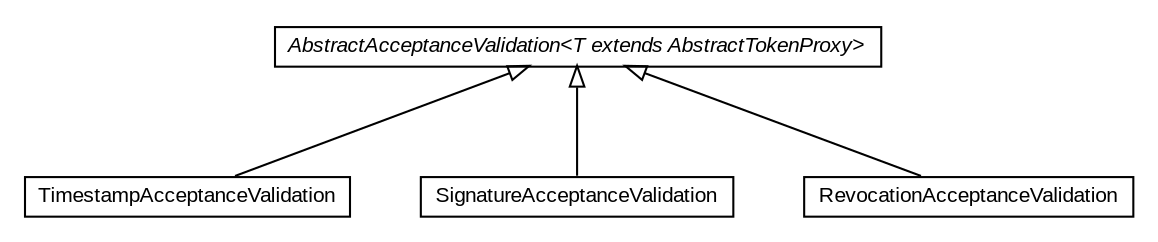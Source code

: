 #!/usr/local/bin/dot
#
# Class diagram 
# Generated by UMLGraph version R5_6-24-gf6e263 (http://www.umlgraph.org/)
#

digraph G {
	edge [fontname="arial",fontsize=10,labelfontname="arial",labelfontsize=10];
	node [fontname="arial",fontsize=10,shape=plaintext];
	nodesep=0.25;
	ranksep=0.5;
	// eu.europa.esig.dss.validation.process.bbb.sav.TimestampAcceptanceValidation
	c30407 [label=<<table title="eu.europa.esig.dss.validation.process.bbb.sav.TimestampAcceptanceValidation" border="0" cellborder="1" cellspacing="0" cellpadding="2" port="p" href="./TimestampAcceptanceValidation.html">
		<tr><td><table border="0" cellspacing="0" cellpadding="1">
<tr><td align="center" balign="center"> TimestampAcceptanceValidation </td></tr>
		</table></td></tr>
		</table>>, URL="./TimestampAcceptanceValidation.html", fontname="arial", fontcolor="black", fontsize=10.0];
	// eu.europa.esig.dss.validation.process.bbb.sav.SignatureAcceptanceValidation
	c30408 [label=<<table title="eu.europa.esig.dss.validation.process.bbb.sav.SignatureAcceptanceValidation" border="0" cellborder="1" cellspacing="0" cellpadding="2" port="p" href="./SignatureAcceptanceValidation.html">
		<tr><td><table border="0" cellspacing="0" cellpadding="1">
<tr><td align="center" balign="center"> SignatureAcceptanceValidation </td></tr>
		</table></td></tr>
		</table>>, URL="./SignatureAcceptanceValidation.html", fontname="arial", fontcolor="black", fontsize=10.0];
	// eu.europa.esig.dss.validation.process.bbb.sav.RevocationAcceptanceValidation
	c30409 [label=<<table title="eu.europa.esig.dss.validation.process.bbb.sav.RevocationAcceptanceValidation" border="0" cellborder="1" cellspacing="0" cellpadding="2" port="p" href="./RevocationAcceptanceValidation.html">
		<tr><td><table border="0" cellspacing="0" cellpadding="1">
<tr><td align="center" balign="center"> RevocationAcceptanceValidation </td></tr>
		</table></td></tr>
		</table>>, URL="./RevocationAcceptanceValidation.html", fontname="arial", fontcolor="black", fontsize=10.0];
	// eu.europa.esig.dss.validation.process.bbb.sav.AbstractAcceptanceValidation<T extends eu.europa.esig.dss.validation.reports.wrapper.AbstractTokenProxy>
	c30410 [label=<<table title="eu.europa.esig.dss.validation.process.bbb.sav.AbstractAcceptanceValidation" border="0" cellborder="1" cellspacing="0" cellpadding="2" port="p" href="./AbstractAcceptanceValidation.html">
		<tr><td><table border="0" cellspacing="0" cellpadding="1">
<tr><td align="center" balign="center"><font face="arial italic"> AbstractAcceptanceValidation&lt;T extends AbstractTokenProxy&gt; </font></td></tr>
		</table></td></tr>
		</table>>, URL="./AbstractAcceptanceValidation.html", fontname="arial", fontcolor="black", fontsize=10.0];
	//eu.europa.esig.dss.validation.process.bbb.sav.TimestampAcceptanceValidation extends eu.europa.esig.dss.validation.process.bbb.sav.AbstractAcceptanceValidation<eu.europa.esig.dss.validation.reports.wrapper.TimestampWrapper>
	c30410:p -> c30407:p [dir=back,arrowtail=empty];
	//eu.europa.esig.dss.validation.process.bbb.sav.SignatureAcceptanceValidation extends eu.europa.esig.dss.validation.process.bbb.sav.AbstractAcceptanceValidation<eu.europa.esig.dss.validation.reports.wrapper.SignatureWrapper>
	c30410:p -> c30408:p [dir=back,arrowtail=empty];
	//eu.europa.esig.dss.validation.process.bbb.sav.RevocationAcceptanceValidation extends eu.europa.esig.dss.validation.process.bbb.sav.AbstractAcceptanceValidation<eu.europa.esig.dss.validation.reports.wrapper.RevocationWrapper>
	c30410:p -> c30409:p [dir=back,arrowtail=empty];
}


